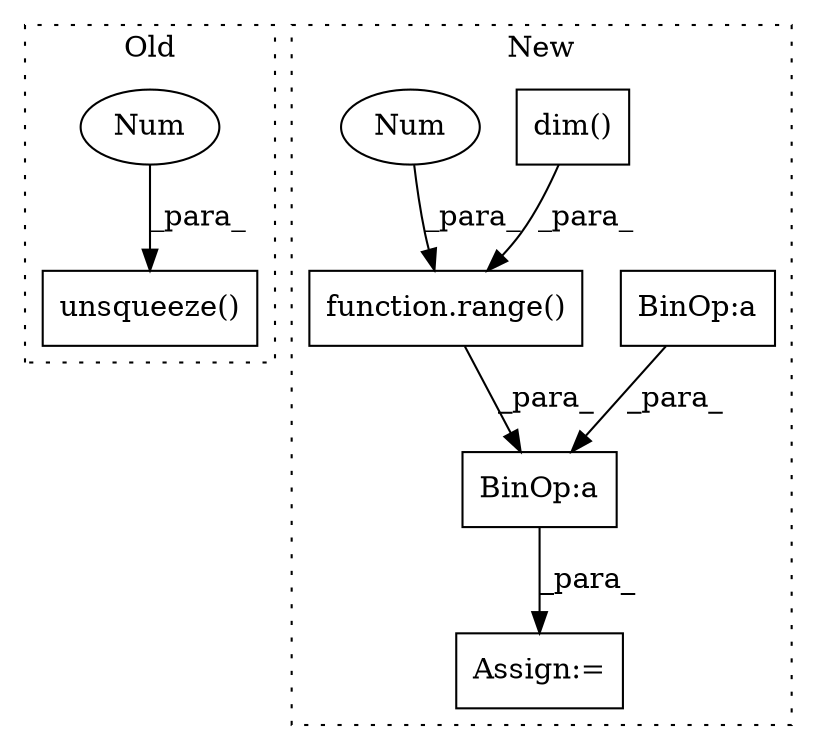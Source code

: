 digraph G {
subgraph cluster0 {
1 [label="unsqueeze()" a="75" s="3137,3156" l="18,1" shape="box"];
3 [label="Num" a="76" s="3155" l="1" shape="ellipse"];
label = "Old";
style="dotted";
}
subgraph cluster1 {
2 [label="dim()" a="75" s="2689" l="12" shape="box"];
4 [label="function.range()" a="75" s="2680,2701" l="6,1" shape="box"];
5 [label="BinOp:a" a="82" s="2735" l="3" shape="box"];
6 [label="BinOp:a" a="82" s="2631" l="3" shape="box"];
7 [label="Num" a="76" s="2686" l="1" shape="ellipse"];
8 [label="Assign:=" a="68" s="2715" l="3" shape="box"];
label = "New";
style="dotted";
}
2 -> 4 [label="_para_"];
3 -> 1 [label="_para_"];
4 -> 5 [label="_para_"];
5 -> 8 [label="_para_"];
6 -> 5 [label="_para_"];
7 -> 4 [label="_para_"];
}